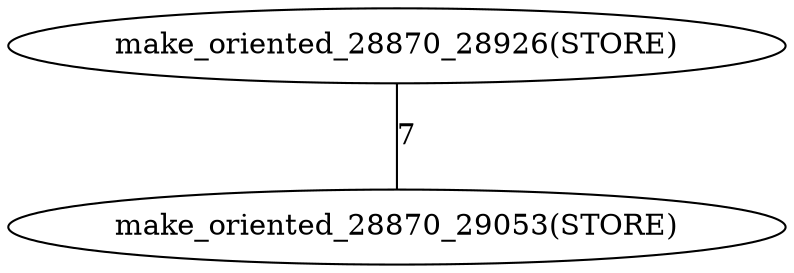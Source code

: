 graph G {
0[label="make_oriented_28870_28926(STORE)"];
1[label="make_oriented_28870_29053(STORE)"];
0--1 [label="7"];
}

